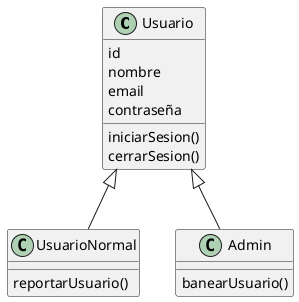 @startuml Herencia

    Class Usuario{
        id
        nombre
        email
        contraseña
        iniciarSesion()
        cerrarSesion()
    }

    Class UsuarioNormal{
        reportarUsuario()
    }
    
    Class Admin{
        banearUsuario()
    }

    Usuario <|-- UsuarioNormal
    Usuario <|-- Admin
@enduml